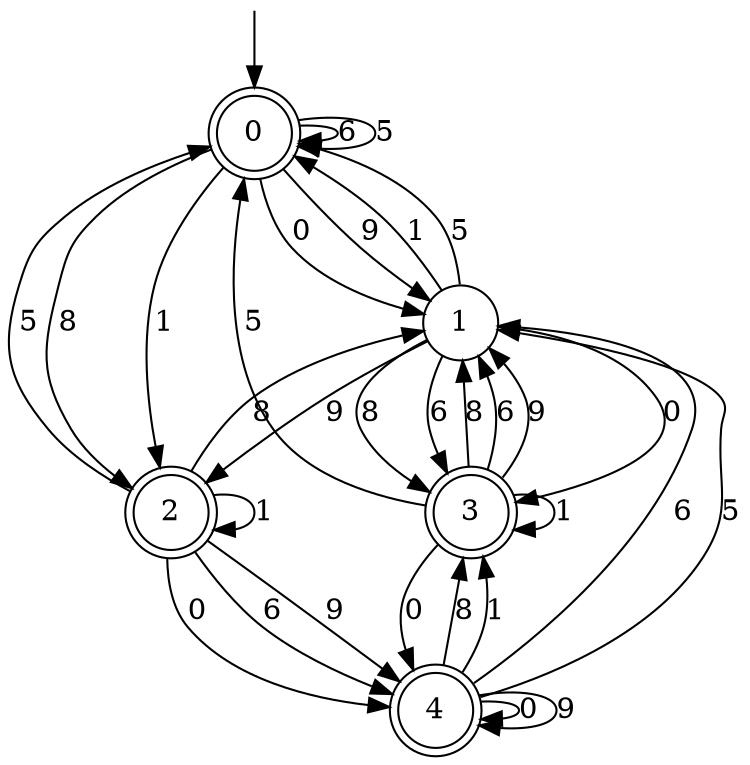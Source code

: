 digraph g {

	s0 [shape="doublecircle" label="0"];
	s1 [shape="circle" label="1"];
	s2 [shape="doublecircle" label="2"];
	s3 [shape="doublecircle" label="3"];
	s4 [shape="doublecircle" label="4"];
	s0 -> s1 [label="0"];
	s0 -> s2 [label="8"];
	s0 -> s2 [label="1"];
	s0 -> s0 [label="6"];
	s0 -> s0 [label="5"];
	s0 -> s1 [label="9"];
	s1 -> s3 [label="0"];
	s1 -> s3 [label="8"];
	s1 -> s0 [label="1"];
	s1 -> s3 [label="6"];
	s1 -> s0 [label="5"];
	s1 -> s2 [label="9"];
	s2 -> s4 [label="0"];
	s2 -> s1 [label="8"];
	s2 -> s2 [label="1"];
	s2 -> s4 [label="6"];
	s2 -> s0 [label="5"];
	s2 -> s4 [label="9"];
	s3 -> s4 [label="0"];
	s3 -> s1 [label="8"];
	s3 -> s3 [label="1"];
	s3 -> s1 [label="6"];
	s3 -> s0 [label="5"];
	s3 -> s1 [label="9"];
	s4 -> s4 [label="0"];
	s4 -> s3 [label="8"];
	s4 -> s3 [label="1"];
	s4 -> s1 [label="6"];
	s4 -> s1 [label="5"];
	s4 -> s4 [label="9"];

__start0 [label="" shape="none" width="0" height="0"];
__start0 -> s0;

}
